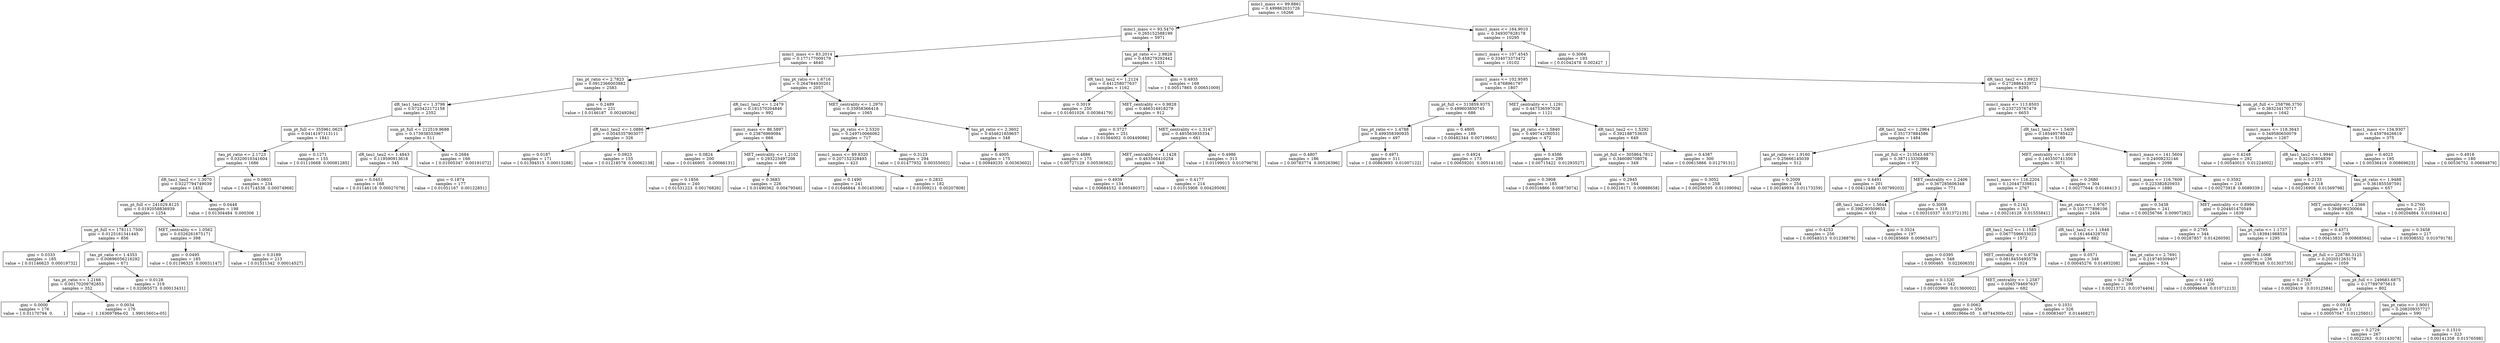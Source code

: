 digraph Tree {
0 [label="mmc1_mass <= 99.8861\ngini = 0.499862031726\nsamples = 16266", shape="box"] ;
1 [label="mmc1_mass <= 93.5470\ngini = 0.265152588199\nsamples = 5971", shape="box"] ;
0 -> 1 ;
2 [label="mmc1_mass <= 83.2014\ngini = 0.177177009179\nsamples = 4640", shape="box"] ;
1 -> 2 ;
3 [label="tau_pt_ratio <= 2.7823\ngini = 0.0912366003882\nsamples = 2583", shape="box"] ;
2 -> 3 ;
4 [label="dR_tau1_tau2 <= 1.3798\ngini = 0.0723422172158\nsamples = 2352", shape="box"] ;
3 -> 4 ;
5 [label="sum_pt_full <= 355961.0625\ngini = 0.0414197113111\nsamples = 1841", shape="box"] ;
4 -> 5 ;
6 [label="tau_pt_ratio <= 2.1723\ngini = 0.0320010341604\nsamples = 1686", shape="box"] ;
5 -> 6 ;
7 [label="dR_tau1_tau2 <= 1.3070\ngini = 0.0227794749039\nsamples = 1452", shape="box"] ;
6 -> 7 ;
8 [label="sum_pt_full <= 241029.8125\ngini = 0.0192058836939\nsamples = 1254", shape="box"] ;
7 -> 8 ;
9 [label="sum_pt_full <= 178111.7500\ngini = 0.0125161341445\nsamples = 856", shape="box"] ;
8 -> 9 ;
10 [label="gini = 0.0333\nsamples = 185\nvalue = [ 0.01146623  0.00019732]", shape="box"] ;
9 -> 10 ;
11 [label="tau_pt_ratio <= 1.4353\ngini = 0.00696056216292\nsamples = 671", shape="box"] ;
9 -> 11 ;
12 [label="tau_pt_ratio <= 1.2166\ngini = 0.00170209782853\nsamples = 352", shape="box"] ;
11 -> 12 ;
13 [label="gini = 0.0000\nsamples = 176\nvalue = [ 0.01170794  0.        ]", shape="box"] ;
12 -> 13 ;
14 [label="gini = 0.0034\nsamples = 176\nvalue = [  1.16369786e-02   1.99015601e-05]", shape="box"] ;
12 -> 14 ;
15 [label="gini = 0.0128\nsamples = 319\nvalue = [ 0.02065573  0.00013431]", shape="box"] ;
11 -> 15 ;
16 [label="MET_centrality <= 1.0562\ngini = 0.0326261675171\nsamples = 398", shape="box"] ;
8 -> 16 ;
17 [label="gini = 0.0495\nsamples = 185\nvalue = [ 0.01196325  0.00031147]", shape="box"] ;
16 -> 17 ;
18 [label="gini = 0.0189\nsamples = 213\nvalue = [ 0.01511342  0.00014527]", shape="box"] ;
16 -> 18 ;
19 [label="gini = 0.0448\nsamples = 198\nvalue = [ 0.01304484  0.000306  ]", shape="box"] ;
7 -> 19 ;
20 [label="gini = 0.0803\nsamples = 234\nvalue = [ 0.01714538  0.00074968]", shape="box"] ;
6 -> 20 ;
21 [label="gini = 0.1271\nsamples = 155\nvalue = [ 0.01110668  0.00081285]", shape="box"] ;
5 -> 21 ;
22 [label="sum_pt_full <= 212519.9688\ngini = 0.173938553967\nsamples = 511", shape="box"] ;
4 -> 22 ;
23 [label="dR_tau1_tau2 <= 1.4843\ngini = 0.119590913618\nsamples = 345", shape="box"] ;
22 -> 23 ;
24 [label="gini = 0.0451\nsamples = 168\nvalue = [ 0.01146118  0.00027079]", shape="box"] ;
23 -> 24 ;
25 [label="gini = 0.1874\nsamples = 177\nvalue = [ 0.01051167  0.00122851]", shape="box"] ;
23 -> 25 ;
26 [label="gini = 0.2684\nsamples = 166\nvalue = [ 0.01005347  0.00191072]", shape="box"] ;
22 -> 26 ;
27 [label="gini = 0.2489\nsamples = 231\nvalue = [ 0.0146187   0.00249294]", shape="box"] ;
3 -> 27 ;
28 [label="tau_pt_ratio <= 1.6716\ngini = 0.264784930201\nsamples = 2057", shape="box"] ;
2 -> 28 ;
29 [label="dR_tau1_tau2 <= 1.2479\ngini = 0.181570204846\nsamples = 992", shape="box"] ;
28 -> 29 ;
30 [label="dR_tau1_tau2 <= 1.0886\ngini = 0.0545357903077\nsamples = 326", shape="box"] ;
29 -> 30 ;
31 [label="gini = 0.0187\nsamples = 171\nvalue = [ 0.01394515  0.00013288]", shape="box"] ;
30 -> 31 ;
32 [label="gini = 0.0923\nsamples = 155\nvalue = [ 0.01218578  0.00062138]", shape="box"] ;
30 -> 32 ;
33 [label="mmc1_mass <= 86.5897\ngini = 0.23876969084\nsamples = 666", shape="box"] ;
29 -> 33 ;
34 [label="gini = 0.0824\nsamples = 200\nvalue = [ 0.0146905   0.00066131]", shape="box"] ;
33 -> 34 ;
35 [label="MET_centrality <= 1.2102\ngini = 0.293225497208\nsamples = 466", shape="box"] ;
33 -> 35 ;
36 [label="gini = 0.1856\nsamples = 240\nvalue = [ 0.01531223  0.00176826]", shape="box"] ;
35 -> 36 ;
37 [label="gini = 0.3683\nsamples = 226\nvalue = [ 0.01490362  0.00479546]", shape="box"] ;
35 -> 37 ;
38 [label="MET_centrality <= 1.2970\ngini = 0.33958366418\nsamples = 1065", shape="box"] ;
28 -> 38 ;
39 [label="tau_pt_ratio <= 2.5320\ngini = 0.249710066062\nsamples = 717", shape="box"] ;
38 -> 39 ;
40 [label="mmc1_mass <= 89.8320\ngini = 0.207152328493\nsamples = 423", shape="box"] ;
39 -> 40 ;
41 [label="gini = 0.1490\nsamples = 241\nvalue = [ 0.01646844  0.00145306]", shape="box"] ;
40 -> 41 ;
42 [label="gini = 0.2832\nsamples = 182\nvalue = [ 0.01009211  0.00207809]", shape="box"] ;
40 -> 42 ;
43 [label="gini = 0.3123\nsamples = 294\nvalue = [ 0.01477932  0.00355002]", shape="box"] ;
39 -> 43 ;
44 [label="tau_pt_ratio <= 2.3602\ngini = 0.454621859657\nsamples = 348", shape="box"] ;
38 -> 44 ;
45 [label="gini = 0.4005\nsamples = 175\nvalue = [ 0.00949235  0.00363602]", shape="box"] ;
44 -> 45 ;
46 [label="gini = 0.4886\nsamples = 173\nvalue = [ 0.00727129  0.00536562]", shape="box"] ;
44 -> 46 ;
47 [label="tau_pt_ratio <= 2.9828\ngini = 0.458279292442\nsamples = 1331", shape="box"] ;
1 -> 47 ;
48 [label="dR_tau1_tau2 <= 1.2124\ngini = 0.441258077637\nsamples = 1162", shape="box"] ;
47 -> 48 ;
49 [label="gini = 0.3019\nsamples = 250\nvalue = [ 0.01601026  0.00364179]", shape="box"] ;
48 -> 49 ;
50 [label="MET_centrality <= 0.9828\ngini = 0.466314918279\nsamples = 912", shape="box"] ;
48 -> 50 ;
51 [label="gini = 0.3727\nsamples = 251\nvalue = [ 0.01364002  0.00449086]", shape="box"] ;
50 -> 51 ;
52 [label="MET_centrality <= 1.3147\ngini = 0.485563935334\nsamples = 661", shape="box"] ;
50 -> 52 ;
53 [label="MET_centrality <= 1.1428\ngini = 0.463566410254\nsamples = 348", shape="box"] ;
52 -> 53 ;
54 [label="gini = 0.4939\nsamples = 134\nvalue = [ 0.00684532  0.00548037]", shape="box"] ;
53 -> 54 ;
55 [label="gini = 0.4177\nsamples = 214\nvalue = [ 0.01015908  0.00429509]", shape="box"] ;
53 -> 55 ;
56 [label="gini = 0.4986\nsamples = 313\nvalue = [ 0.01199015  0.01079679]", shape="box"] ;
52 -> 56 ;
57 [label="gini = 0.4935\nsamples = 169\nvalue = [ 0.00517865  0.00651009]", shape="box"] ;
47 -> 57 ;
58 [label="mmc1_mass <= 164.9010\ngini = 0.349307628178\nsamples = 10295", shape="box"] ;
0 -> 58 ;
59 [label="mmc1_mass <= 107.4545\ngini = 0.334073373472\nsamples = 10102", shape="box"] ;
58 -> 59 ;
60 [label="mmc1_mass <= 102.9595\ngini = 0.4768961797\nsamples = 1807", shape="box"] ;
59 -> 60 ;
61 [label="sum_pt_full <= 313859.9375\ngini = 0.499603850745\nsamples = 686", shape="box"] ;
60 -> 61 ;
62 [label="tau_pt_ratio <= 1.4788\ngini = 0.499358390935\nsamples = 497", shape="box"] ;
61 -> 62 ;
63 [label="gini = 0.4807\nsamples = 186\nvalue = [ 0.00783774  0.00526396]", shape="box"] ;
62 -> 63 ;
64 [label="gini = 0.4971\nsamples = 311\nvalue = [ 0.00863693  0.01007122]", shape="box"] ;
62 -> 64 ;
65 [label="gini = 0.4805\nsamples = 189\nvalue = [ 0.00482344  0.00719665]", shape="box"] ;
61 -> 65 ;
66 [label="MET_centrality <= 1.1291\ngini = 0.447336597028\nsamples = 1121", shape="box"] ;
60 -> 66 ;
67 [label="tau_pt_ratio <= 1.5840\ngini = 0.490742080531\nsamples = 472", shape="box"] ;
66 -> 67 ;
68 [label="gini = 0.4924\nsamples = 173\nvalue = [ 0.00659201  0.00514116]", shape="box"] ;
67 -> 68 ;
69 [label="gini = 0.4586\nsamples = 299\nvalue = [ 0.00715422  0.01293527]", shape="box"] ;
67 -> 69 ;
70 [label="dR_tau1_tau2 <= 1.5292\ngini = 0.392188753635\nsamples = 649", shape="box"] ;
66 -> 70 ;
71 [label="sum_pt_full <= 305864.7812\ngini = 0.346080708076\nsamples = 349", shape="box"] ;
70 -> 71 ;
72 [label="gini = 0.3908\nsamples = 185\nvalue = [ 0.00316866  0.00873074]", shape="box"] ;
71 -> 72 ;
73 [label="gini = 0.2945\nsamples = 164\nvalue = [ 0.00216171  0.00988658]", shape="box"] ;
71 -> 73 ;
74 [label="gini = 0.4387\nsamples = 300\nvalue = [ 0.00615866  0.01279131]", shape="box"] ;
70 -> 74 ;
75 [label="dR_tau1_tau2 <= 1.8923\ngini = 0.272886432972\nsamples = 8295", shape="box"] ;
59 -> 75 ;
76 [label="mmc1_mass <= 113.8503\ngini = 0.233725767479\nsamples = 6653", shape="box"] ;
75 -> 76 ;
77 [label="dR_tau1_tau2 <= 1.2964\ngini = 0.351737884586\nsamples = 1484", shape="box"] ;
76 -> 77 ;
78 [label="tau_pt_ratio <= 1.9160\ngini = 0.25666145039\nsamples = 512", shape="box"] ;
77 -> 78 ;
79 [label="gini = 0.3052\nsamples = 258\nvalue = [ 0.00256595  0.01109094]", shape="box"] ;
78 -> 79 ;
80 [label="gini = 0.2009\nsamples = 254\nvalue = [ 0.00149934  0.01173259]", shape="box"] ;
78 -> 80 ;
81 [label="sum_pt_full <= 213543.6875\ngini = 0.387113330899\nsamples = 972", shape="box"] ;
77 -> 81 ;
82 [label="gini = 0.4491\nsamples = 201\nvalue = [ 0.00412488  0.00799203]", shape="box"] ;
81 -> 82 ;
83 [label="MET_centrality <= 1.2406\ngini = 0.367285606348\nsamples = 771", shape="box"] ;
81 -> 83 ;
84 [label="dR_tau1_tau2 <= 1.5644\ngini = 0.398290509655\nsamples = 453", shape="box"] ;
83 -> 84 ;
85 [label="gini = 0.4253\nsamples = 256\nvalue = [ 0.00548313  0.01238879]", shape="box"] ;
84 -> 85 ;
86 [label="gini = 0.3524\nsamples = 197\nvalue = [ 0.00285669  0.00965437]", shape="box"] ;
84 -> 86 ;
87 [label="gini = 0.3009\nsamples = 318\nvalue = [ 0.00310337  0.01372135]", shape="box"] ;
83 -> 87 ;
88 [label="dR_tau1_tau2 <= 1.5409\ngini = 0.185495785422\nsamples = 5169", shape="box"] ;
76 -> 88 ;
89 [label="MET_centrality <= 1.4019\ngini = 0.140350741356\nsamples = 3071", shape="box"] ;
88 -> 89 ;
90 [label="mmc1_mass <= 116.2204\ngini = 0.120447339811\nsamples = 2767", shape="box"] ;
89 -> 90 ;
91 [label="gini = 0.2142\nsamples = 313\nvalue = [ 0.00216128  0.01555841]", shape="box"] ;
90 -> 91 ;
92 [label="tau_pt_ratio <= 1.9767\ngini = 0.103777896106\nsamples = 2454", shape="box"] ;
90 -> 92 ;
93 [label="dR_tau1_tau2 <= 1.1585\ngini = 0.0677596633023\nsamples = 1572", shape="box"] ;
92 -> 93 ;
94 [label="gini = 0.0395\nsamples = 548\nvalue = [ 0.000465    0.02260635]", shape="box"] ;
93 -> 94 ;
95 [label="MET_centrality <= 0.9754\ngini = 0.0819455495579\nsamples = 1024", shape="box"] ;
93 -> 95 ;
96 [label="gini = 0.1320\nsamples = 342\nvalue = [ 0.00103969  0.01360002]", shape="box"] ;
95 -> 96 ;
97 [label="MET_centrality <= 1.2587\ngini = 0.0565794697637\nsamples = 682", shape="box"] ;
95 -> 97 ;
98 [label="gini = 0.0062\nsamples = 356\nvalue = [  4.66001966e-05   1.48744300e-02]", shape="box"] ;
97 -> 98 ;
99 [label="gini = 0.1031\nsamples = 326\nvalue = [ 0.00083407  0.01446827]", shape="box"] ;
97 -> 99 ;
100 [label="dR_tau1_tau2 <= 1.1848\ngini = 0.161464328703\nsamples = 882", shape="box"] ;
92 -> 100 ;
101 [label="gini = 0.0571\nsamples = 348\nvalue = [ 0.00045276  0.01493208]", shape="box"] ;
100 -> 101 ;
102 [label="tau_pt_ratio <= 2.7691\ngini = 0.219740309407\nsamples = 534", shape="box"] ;
100 -> 102 ;
103 [label="gini = 0.2768\nsamples = 298\nvalue = [ 0.00213721  0.01074404]", shape="box"] ;
102 -> 103 ;
104 [label="gini = 0.1492\nsamples = 236\nvalue = [ 0.00094648  0.01071213]", shape="box"] ;
102 -> 104 ;
105 [label="gini = 0.2680\nsamples = 304\nvalue = [ 0.00277644  0.0146413 ]", shape="box"] ;
89 -> 105 ;
106 [label="mmc1_mass <= 141.5604\ngini = 0.24008232146\nsamples = 2098", shape="box"] ;
88 -> 106 ;
107 [label="mmc1_mass <= 116.7609\ngini = 0.223382820933\nsamples = 1880", shape="box"] ;
106 -> 107 ;
108 [label="gini = 0.3438\nsamples = 241\nvalue = [ 0.00256766  0.00907282]", shape="box"] ;
107 -> 108 ;
109 [label="MET_centrality <= 0.8996\ngini = 0.204401470549\nsamples = 1639", shape="box"] ;
107 -> 109 ;
110 [label="gini = 0.2795\nsamples = 344\nvalue = [ 0.00287857  0.01426059]", shape="box"] ;
109 -> 110 ;
111 [label="tau_pt_ratio <= 1.1737\ngini = 0.183941988534\nsamples = 1295", shape="box"] ;
109 -> 111 ;
112 [label="gini = 0.1068\nsamples = 236\nvalue = [ 0.00078248  0.01303735]", shape="box"] ;
111 -> 112 ;
113 [label="sum_pt_full <= 228780.3125\ngini = 0.202051263179\nsamples = 1059", shape="box"] ;
111 -> 113 ;
114 [label="gini = 0.2793\nsamples = 257\nvalue = [ 0.0020419   0.01012584]", shape="box"] ;
113 -> 114 ;
115 [label="sum_pt_full <= 249683.6875\ngini = 0.177897975615\nsamples = 802", shape="box"] ;
113 -> 115 ;
116 [label="gini = 0.0918\nsamples = 212\nvalue = [ 0.00057047  0.01125601]", shape="box"] ;
115 -> 116 ;
117 [label="tau_pt_ratio <= 1.9001\ngini = 0.208209357727\nsamples = 590", shape="box"] ;
115 -> 117 ;
118 [label="gini = 0.2729\nsamples = 267\nvalue = [ 0.0022263   0.01143078]", shape="box"] ;
117 -> 118 ;
119 [label="gini = 0.1510\nsamples = 323\nvalue = [ 0.00141358  0.01576598]", shape="box"] ;
117 -> 119 ;
120 [label="gini = 0.3592\nsamples = 218\nvalue = [ 0.00273918  0.0089339 ]", shape="box"] ;
106 -> 120 ;
121 [label="sum_pt_full <= 258796.3750\ngini = 0.383234170717\nsamples = 1642", shape="box"] ;
75 -> 121 ;
122 [label="mmc1_mass <= 118.3643\ngini = 0.349580650079\nsamples = 1267", shape="box"] ;
121 -> 122 ;
123 [label="gini = 0.4248\nsamples = 292\nvalue = [ 0.00540013  0.01224002]", shape="box"] ;
122 -> 123 ;
124 [label="dR_tau1_tau2 <= 1.9940\ngini = 0.32103804839\nsamples = 975", shape="box"] ;
122 -> 124 ;
125 [label="gini = 0.2133\nsamples = 318\nvalue = [ 0.00216908  0.01569798]", shape="box"] ;
124 -> 125 ;
126 [label="tau_pt_ratio <= 1.9488\ngini = 0.361855597591\nsamples = 657", shape="box"] ;
124 -> 126 ;
127 [label="MET_centrality <= 1.2366\ngini = 0.394699230064\nsamples = 426", shape="box"] ;
126 -> 127 ;
128 [label="gini = 0.4371\nsamples = 209\nvalue = [ 0.00413833  0.00868564]", shape="box"] ;
127 -> 128 ;
129 [label="gini = 0.3458\nsamples = 217\nvalue = [ 0.00308552  0.01079178]", shape="box"] ;
127 -> 129 ;
130 [label="gini = 0.2760\nsamples = 231\nvalue = [ 0.00204864  0.01034414]", shape="box"] ;
126 -> 130 ;
131 [label="mmc1_mass <= 134.9307\ngini = 0.45978426619\nsamples = 375", shape="box"] ;
121 -> 131 ;
132 [label="gini = 0.4023\nsamples = 195\nvalue = [ 0.00336416  0.00869623]", shape="box"] ;
131 -> 132 ;
133 [label="gini = 0.4918\nsamples = 180\nvalue = [ 0.00536752  0.00694879]", shape="box"] ;
131 -> 133 ;
134 [label="gini = 0.3064\nsamples = 193\nvalue = [ 0.01042478  0.002427  ]", shape="box"] ;
58 -> 134 ;
}